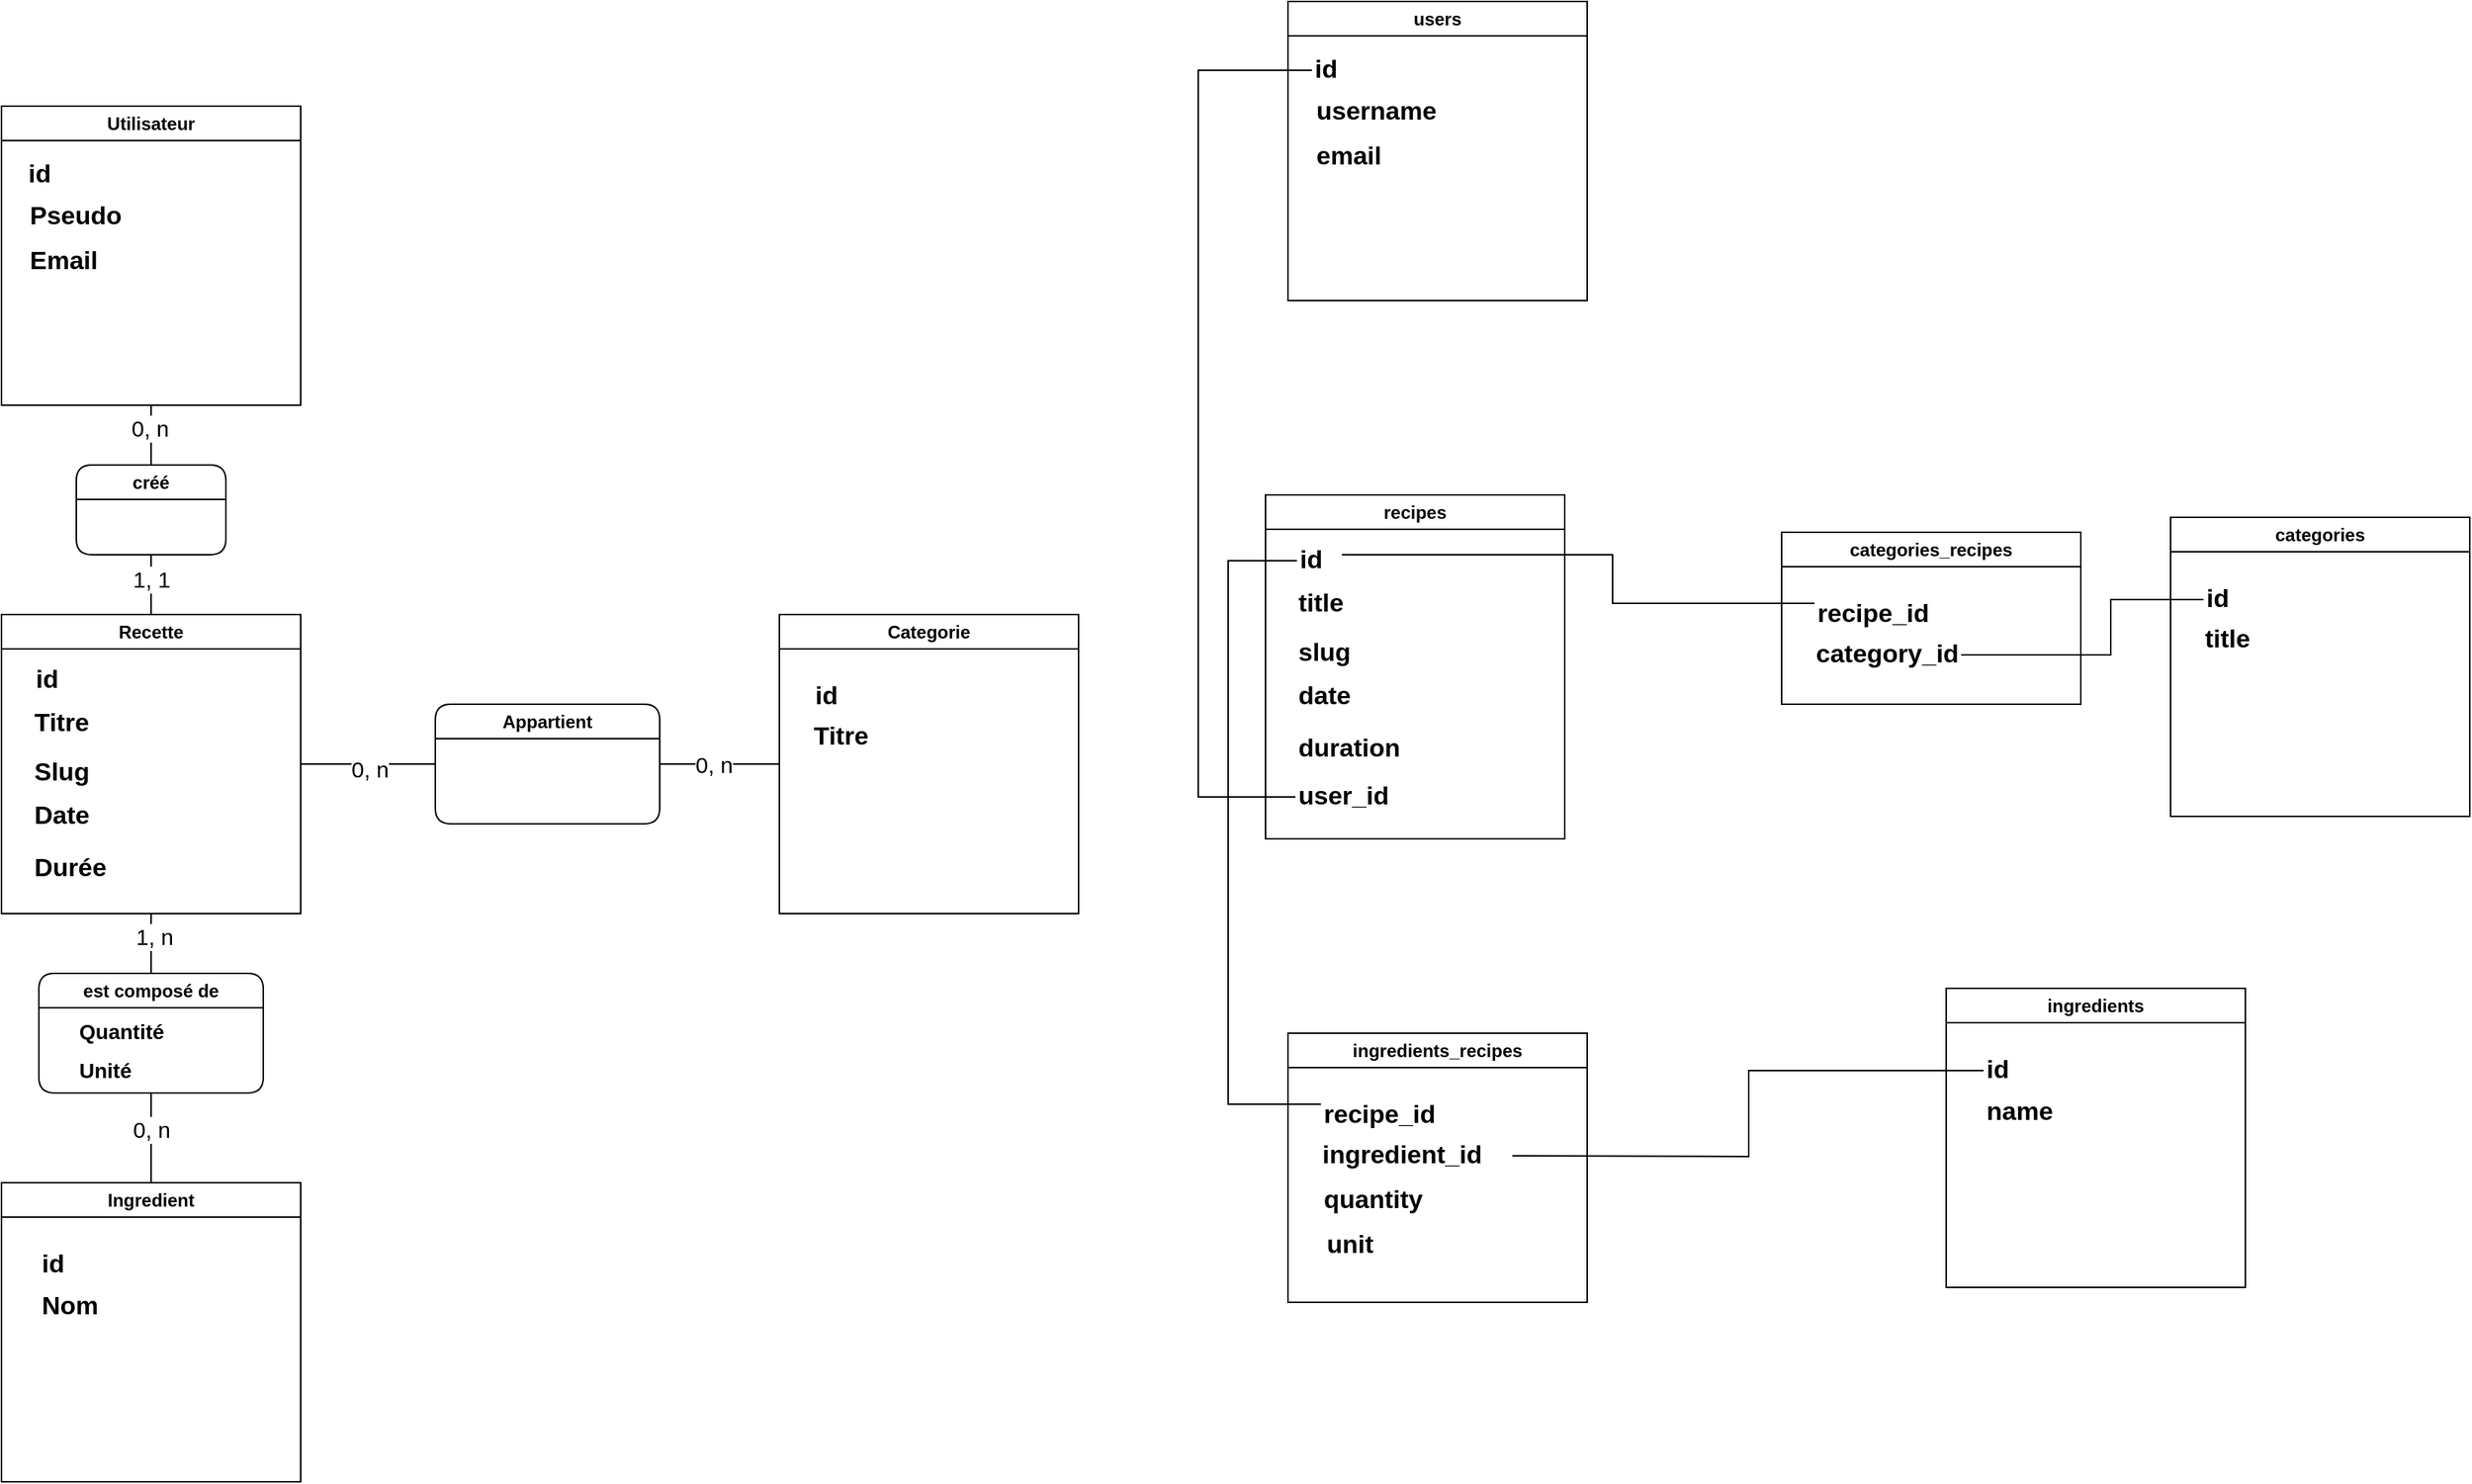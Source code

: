 <mxfile version="28.2.7">
  <diagram name="Page-1" id="WDIW8pUM6SgQWyEJip3x">
    <mxGraphModel dx="786" dy="417" grid="1" gridSize="10" guides="1" tooltips="1" connect="1" arrows="1" fold="1" page="1" pageScale="1" pageWidth="827" pageHeight="1169" math="0" shadow="0">
      <root>
        <mxCell id="0" />
        <mxCell id="1" parent="0" />
        <mxCell id="9S631iGWxeNeRSICMKRO-4" style="edgeStyle=orthogonalEdgeStyle;rounded=0;orthogonalLoop=1;jettySize=auto;html=1;entryX=0;entryY=0.5;entryDx=0;entryDy=0;endArrow=none;endFill=0;" parent="1" source="9S631iGWxeNeRSICMKRO-1" target="9S631iGWxeNeRSICMKRO-2" edge="1">
          <mxGeometry relative="1" as="geometry" />
        </mxCell>
        <mxCell id="9S631iGWxeNeRSICMKRO-26" value="0, n" style="edgeLabel;html=1;align=center;verticalAlign=middle;resizable=0;points=[];fontSize=15;" parent="9S631iGWxeNeRSICMKRO-4" vertex="1" connectable="0">
          <mxGeometry x="0.019" y="-3" relative="1" as="geometry">
            <mxPoint as="offset" />
          </mxGeometry>
        </mxCell>
        <mxCell id="9S631iGWxeNeRSICMKRO-8" style="edgeStyle=orthogonalEdgeStyle;rounded=0;orthogonalLoop=1;jettySize=auto;html=1;entryX=0.5;entryY=0;entryDx=0;entryDy=0;endArrow=none;endFill=0;" parent="1" source="9S631iGWxeNeRSICMKRO-1" target="9S631iGWxeNeRSICMKRO-7" edge="1">
          <mxGeometry relative="1" as="geometry" />
        </mxCell>
        <mxCell id="9S631iGWxeNeRSICMKRO-31" value="1, n" style="edgeLabel;html=1;align=center;verticalAlign=middle;resizable=0;points=[];fontSize=15;" parent="9S631iGWxeNeRSICMKRO-8" vertex="1" connectable="0">
          <mxGeometry x="-0.264" y="2" relative="1" as="geometry">
            <mxPoint as="offset" />
          </mxGeometry>
        </mxCell>
        <mxCell id="9S631iGWxeNeRSICMKRO-1" value="Recette" style="swimlane;whiteSpace=wrap;html=1;" parent="1" vertex="1">
          <mxGeometry x="60" y="430" width="200" height="200" as="geometry" />
        </mxCell>
        <mxCell id="9S631iGWxeNeRSICMKRO-16" value="Titre" style="text;html=1;whiteSpace=wrap;strokeColor=none;fillColor=none;align=left;verticalAlign=middle;rounded=0;fontSize=17;fontStyle=1" parent="9S631iGWxeNeRSICMKRO-1" vertex="1">
          <mxGeometry x="20" y="58" width="60" height="30" as="geometry" />
        </mxCell>
        <mxCell id="9S631iGWxeNeRSICMKRO-17" value="Slug" style="text;html=1;whiteSpace=wrap;strokeColor=none;fillColor=none;align=left;verticalAlign=middle;rounded=0;fontSize=17;fontStyle=1" parent="9S631iGWxeNeRSICMKRO-1" vertex="1">
          <mxGeometry x="20" y="91" width="60" height="30" as="geometry" />
        </mxCell>
        <mxCell id="9S631iGWxeNeRSICMKRO-18" value="Durée" style="text;html=1;whiteSpace=wrap;strokeColor=none;fillColor=none;align=left;verticalAlign=middle;rounded=0;fontSize=17;fontStyle=1" parent="9S631iGWxeNeRSICMKRO-1" vertex="1">
          <mxGeometry x="20" y="155" width="60" height="30" as="geometry" />
        </mxCell>
        <mxCell id="9S631iGWxeNeRSICMKRO-19" value="Date" style="text;html=1;whiteSpace=wrap;strokeColor=none;fillColor=none;align=left;verticalAlign=middle;rounded=0;fontSize=17;fontStyle=1" parent="9S631iGWxeNeRSICMKRO-1" vertex="1">
          <mxGeometry x="20" y="120" width="60" height="30" as="geometry" />
        </mxCell>
        <mxCell id="9S631iGWxeNeRSICMKRO-33" value="id" style="text;html=1;whiteSpace=wrap;strokeColor=none;fillColor=none;align=left;verticalAlign=middle;rounded=0;fontSize=17;fontStyle=1" parent="9S631iGWxeNeRSICMKRO-1" vertex="1">
          <mxGeometry x="21" y="29" width="60" height="30" as="geometry" />
        </mxCell>
        <mxCell id="9S631iGWxeNeRSICMKRO-5" style="edgeStyle=orthogonalEdgeStyle;rounded=0;orthogonalLoop=1;jettySize=auto;html=1;entryX=0;entryY=0.5;entryDx=0;entryDy=0;endArrow=none;endFill=0;" parent="1" source="9S631iGWxeNeRSICMKRO-2" target="9S631iGWxeNeRSICMKRO-3" edge="1">
          <mxGeometry relative="1" as="geometry" />
        </mxCell>
        <mxCell id="9S631iGWxeNeRSICMKRO-27" value="0, n" style="edgeLabel;html=1;align=center;verticalAlign=middle;resizable=0;points=[];fontSize=15;" parent="9S631iGWxeNeRSICMKRO-5" vertex="1" connectable="0">
          <mxGeometry x="-0.104" relative="1" as="geometry">
            <mxPoint as="offset" />
          </mxGeometry>
        </mxCell>
        <mxCell id="9S631iGWxeNeRSICMKRO-2" value="Appartient" style="swimlane;whiteSpace=wrap;html=1;rounded=1;" parent="1" vertex="1">
          <mxGeometry x="350" y="490" width="150" height="80" as="geometry" />
        </mxCell>
        <mxCell id="9S631iGWxeNeRSICMKRO-3" value="Categorie" style="swimlane;whiteSpace=wrap;html=1;" parent="1" vertex="1">
          <mxGeometry x="580" y="430" width="200" height="200" as="geometry" />
        </mxCell>
        <mxCell id="9S631iGWxeNeRSICMKRO-23" value="id" style="text;html=1;whiteSpace=wrap;strokeColor=none;fillColor=none;align=left;verticalAlign=middle;rounded=0;fontSize=17;fontStyle=1" parent="9S631iGWxeNeRSICMKRO-3" vertex="1">
          <mxGeometry x="22" y="40" width="60" height="30" as="geometry" />
        </mxCell>
        <mxCell id="9S631iGWxeNeRSICMKRO-35" value="Titre" style="text;html=1;whiteSpace=wrap;strokeColor=none;fillColor=none;align=left;verticalAlign=middle;rounded=0;fontSize=17;fontStyle=1" parent="9S631iGWxeNeRSICMKRO-3" vertex="1">
          <mxGeometry x="21" y="67" width="60" height="30" as="geometry" />
        </mxCell>
        <mxCell id="9S631iGWxeNeRSICMKRO-6" value="Ingredient" style="swimlane;whiteSpace=wrap;html=1;" parent="1" vertex="1">
          <mxGeometry x="60" y="810" width="200" height="200" as="geometry" />
        </mxCell>
        <mxCell id="9S631iGWxeNeRSICMKRO-20" value="id" style="text;html=1;whiteSpace=wrap;strokeColor=none;fillColor=none;align=left;verticalAlign=middle;rounded=0;fontSize=17;fontStyle=1" parent="9S631iGWxeNeRSICMKRO-6" vertex="1">
          <mxGeometry x="25" y="40" width="60" height="30" as="geometry" />
        </mxCell>
        <mxCell id="9S631iGWxeNeRSICMKRO-36" value="Nom" style="text;html=1;whiteSpace=wrap;strokeColor=none;fillColor=none;align=left;verticalAlign=middle;rounded=0;fontSize=17;fontStyle=1" parent="9S631iGWxeNeRSICMKRO-6" vertex="1">
          <mxGeometry x="25" y="68" width="60" height="30" as="geometry" />
        </mxCell>
        <mxCell id="9S631iGWxeNeRSICMKRO-9" style="edgeStyle=orthogonalEdgeStyle;rounded=0;orthogonalLoop=1;jettySize=auto;html=1;entryX=0.5;entryY=0;entryDx=0;entryDy=0;endArrow=none;endFill=0;" parent="1" source="9S631iGWxeNeRSICMKRO-7" target="9S631iGWxeNeRSICMKRO-6" edge="1">
          <mxGeometry relative="1" as="geometry" />
        </mxCell>
        <mxCell id="9S631iGWxeNeRSICMKRO-32" value="0, n" style="edgeLabel;html=1;align=center;verticalAlign=middle;resizable=0;points=[];fontSize=15;" parent="9S631iGWxeNeRSICMKRO-9" vertex="1" connectable="0">
          <mxGeometry x="-0.193" relative="1" as="geometry">
            <mxPoint as="offset" />
          </mxGeometry>
        </mxCell>
        <mxCell id="9S631iGWxeNeRSICMKRO-7" value="est composé de" style="swimlane;whiteSpace=wrap;html=1;rounded=1;" parent="1" vertex="1">
          <mxGeometry x="85" y="670" width="150" height="80" as="geometry" />
        </mxCell>
        <mxCell id="9S631iGWxeNeRSICMKRO-21" value="Quantité" style="text;html=1;whiteSpace=wrap;strokeColor=none;fillColor=none;align=left;verticalAlign=middle;rounded=0;fontSize=14;fontStyle=1" parent="9S631iGWxeNeRSICMKRO-7" vertex="1">
          <mxGeometry x="25" y="24" width="60" height="30" as="geometry" />
        </mxCell>
        <mxCell id="9S631iGWxeNeRSICMKRO-22" value="Unité" style="text;html=1;whiteSpace=wrap;strokeColor=none;fillColor=none;align=left;verticalAlign=middle;rounded=0;fontSize=14;fontStyle=1" parent="9S631iGWxeNeRSICMKRO-7" vertex="1">
          <mxGeometry x="25" y="50" width="60" height="30" as="geometry" />
        </mxCell>
        <mxCell id="9S631iGWxeNeRSICMKRO-12" style="edgeStyle=orthogonalEdgeStyle;rounded=0;orthogonalLoop=1;jettySize=auto;html=1;entryX=0.5;entryY=0;entryDx=0;entryDy=0;endArrow=none;endFill=0;" parent="1" source="9S631iGWxeNeRSICMKRO-10" target="9S631iGWxeNeRSICMKRO-11" edge="1">
          <mxGeometry relative="1" as="geometry" />
        </mxCell>
        <mxCell id="9S631iGWxeNeRSICMKRO-28" value="0, n" style="edgeLabel;html=1;align=center;verticalAlign=middle;resizable=0;points=[];fontSize=15;" parent="9S631iGWxeNeRSICMKRO-12" vertex="1" connectable="0">
          <mxGeometry x="-0.264" y="-1" relative="1" as="geometry">
            <mxPoint as="offset" />
          </mxGeometry>
        </mxCell>
        <mxCell id="9S631iGWxeNeRSICMKRO-10" value="Utilisateur" style="swimlane;whiteSpace=wrap;html=1;startSize=23;" parent="1" vertex="1">
          <mxGeometry x="60" y="90" width="200" height="200" as="geometry" />
        </mxCell>
        <mxCell id="9S631iGWxeNeRSICMKRO-14" value="Pseudo" style="text;html=1;whiteSpace=wrap;strokeColor=none;fillColor=none;align=left;verticalAlign=middle;rounded=0;fontSize=17;fontStyle=1" parent="9S631iGWxeNeRSICMKRO-10" vertex="1">
          <mxGeometry x="17" y="59" width="60" height="30" as="geometry" />
        </mxCell>
        <mxCell id="9S631iGWxeNeRSICMKRO-15" value="Email" style="text;html=1;whiteSpace=wrap;strokeColor=none;fillColor=none;align=left;verticalAlign=middle;rounded=0;fontSize=17;fontStyle=1" parent="9S631iGWxeNeRSICMKRO-10" vertex="1">
          <mxGeometry x="17" y="89" width="60" height="30" as="geometry" />
        </mxCell>
        <mxCell id="9S631iGWxeNeRSICMKRO-34" value="id" style="text;html=1;whiteSpace=wrap;strokeColor=none;fillColor=none;align=left;verticalAlign=middle;rounded=0;fontSize=17;fontStyle=1" parent="9S631iGWxeNeRSICMKRO-10" vertex="1">
          <mxGeometry x="16" y="31" width="60" height="30" as="geometry" />
        </mxCell>
        <mxCell id="9S631iGWxeNeRSICMKRO-13" style="edgeStyle=orthogonalEdgeStyle;rounded=0;orthogonalLoop=1;jettySize=auto;html=1;entryX=0.5;entryY=0;entryDx=0;entryDy=0;endArrow=none;endFill=0;" parent="1" source="9S631iGWxeNeRSICMKRO-11" target="9S631iGWxeNeRSICMKRO-1" edge="1">
          <mxGeometry relative="1" as="geometry" />
        </mxCell>
        <mxCell id="9S631iGWxeNeRSICMKRO-30" value="1, 1" style="edgeLabel;html=1;align=center;verticalAlign=middle;resizable=0;points=[];fontSize=15;" parent="9S631iGWxeNeRSICMKRO-13" vertex="1" connectable="0">
          <mxGeometry x="-0.193" relative="1" as="geometry">
            <mxPoint as="offset" />
          </mxGeometry>
        </mxCell>
        <mxCell id="9S631iGWxeNeRSICMKRO-11" value="créé" style="swimlane;whiteSpace=wrap;html=1;rounded=1;" parent="1" vertex="1">
          <mxGeometry x="110" y="330" width="100" height="60" as="geometry" />
        </mxCell>
        <mxCell id="9S631iGWxeNeRSICMKRO-37" value="users" style="swimlane;whiteSpace=wrap;html=1;startSize=23;" parent="1" vertex="1">
          <mxGeometry x="920" y="20" width="200" height="200" as="geometry" />
        </mxCell>
        <mxCell id="9S631iGWxeNeRSICMKRO-38" value="username" style="text;html=1;whiteSpace=wrap;strokeColor=none;fillColor=none;align=left;verticalAlign=middle;rounded=0;fontSize=17;fontStyle=1" parent="9S631iGWxeNeRSICMKRO-37" vertex="1">
          <mxGeometry x="17" y="59" width="60" height="30" as="geometry" />
        </mxCell>
        <mxCell id="9S631iGWxeNeRSICMKRO-39" value="email" style="text;html=1;whiteSpace=wrap;strokeColor=none;fillColor=none;align=left;verticalAlign=middle;rounded=0;fontSize=17;fontStyle=1" parent="9S631iGWxeNeRSICMKRO-37" vertex="1">
          <mxGeometry x="17" y="89" width="60" height="30" as="geometry" />
        </mxCell>
        <mxCell id="9S631iGWxeNeRSICMKRO-40" value="id" style="text;html=1;whiteSpace=wrap;strokeColor=none;fillColor=none;align=left;verticalAlign=middle;rounded=0;fontSize=17;fontStyle=1" parent="9S631iGWxeNeRSICMKRO-37" vertex="1">
          <mxGeometry x="16" y="31" width="60" height="30" as="geometry" />
        </mxCell>
        <mxCell id="9S631iGWxeNeRSICMKRO-41" value="recipes" style="swimlane;whiteSpace=wrap;html=1;startSize=23;" parent="1" vertex="1">
          <mxGeometry x="905" y="350" width="200" height="230" as="geometry" />
        </mxCell>
        <mxCell id="9S631iGWxeNeRSICMKRO-42" value="title" style="text;html=1;whiteSpace=wrap;strokeColor=none;fillColor=none;align=left;verticalAlign=middle;rounded=0;fontSize=17;fontStyle=1" parent="9S631iGWxeNeRSICMKRO-41" vertex="1">
          <mxGeometry x="20" y="58" width="60" height="30" as="geometry" />
        </mxCell>
        <mxCell id="9S631iGWxeNeRSICMKRO-43" value="slug" style="text;html=1;whiteSpace=wrap;strokeColor=none;fillColor=none;align=left;verticalAlign=middle;rounded=0;fontSize=17;fontStyle=1" parent="9S631iGWxeNeRSICMKRO-41" vertex="1">
          <mxGeometry x="20" y="91" width="60" height="30" as="geometry" />
        </mxCell>
        <mxCell id="9S631iGWxeNeRSICMKRO-44" value="duration" style="text;html=1;whiteSpace=wrap;strokeColor=none;fillColor=none;align=left;verticalAlign=middle;rounded=0;fontSize=17;fontStyle=1" parent="9S631iGWxeNeRSICMKRO-41" vertex="1">
          <mxGeometry x="20" y="155" width="60" height="30" as="geometry" />
        </mxCell>
        <mxCell id="9S631iGWxeNeRSICMKRO-45" value="date" style="text;html=1;whiteSpace=wrap;strokeColor=none;fillColor=none;align=left;verticalAlign=middle;rounded=0;fontSize=17;fontStyle=1" parent="9S631iGWxeNeRSICMKRO-41" vertex="1">
          <mxGeometry x="20" y="120" width="60" height="30" as="geometry" />
        </mxCell>
        <mxCell id="9S631iGWxeNeRSICMKRO-46" value="id" style="text;html=1;whiteSpace=wrap;strokeColor=none;fillColor=none;align=left;verticalAlign=middle;rounded=0;fontSize=17;fontStyle=1" parent="9S631iGWxeNeRSICMKRO-41" vertex="1">
          <mxGeometry x="21" y="29" width="60" height="30" as="geometry" />
        </mxCell>
        <mxCell id="9S631iGWxeNeRSICMKRO-53" value="user_id" style="text;html=1;whiteSpace=wrap;strokeColor=none;fillColor=none;align=left;verticalAlign=middle;rounded=0;fontSize=17;fontStyle=1" parent="9S631iGWxeNeRSICMKRO-41" vertex="1">
          <mxGeometry x="20" y="187" width="60" height="30" as="geometry" />
        </mxCell>
        <mxCell id="9S631iGWxeNeRSICMKRO-47" value="categories" style="swimlane;whiteSpace=wrap;html=1;" parent="1" vertex="1">
          <mxGeometry x="1510" y="365" width="200" height="200" as="geometry" />
        </mxCell>
        <mxCell id="9S631iGWxeNeRSICMKRO-48" value="id" style="text;html=1;whiteSpace=wrap;strokeColor=none;fillColor=none;align=left;verticalAlign=middle;rounded=0;fontSize=17;fontStyle=1" parent="9S631iGWxeNeRSICMKRO-47" vertex="1">
          <mxGeometry x="22" y="40" width="60" height="30" as="geometry" />
        </mxCell>
        <mxCell id="9S631iGWxeNeRSICMKRO-49" value="title" style="text;html=1;whiteSpace=wrap;strokeColor=none;fillColor=none;align=left;verticalAlign=middle;rounded=0;fontSize=17;fontStyle=1" parent="9S631iGWxeNeRSICMKRO-47" vertex="1">
          <mxGeometry x="21" y="67" width="60" height="30" as="geometry" />
        </mxCell>
        <mxCell id="9S631iGWxeNeRSICMKRO-50" value="ingredients" style="swimlane;whiteSpace=wrap;html=1;" parent="1" vertex="1">
          <mxGeometry x="1360" y="680" width="200" height="200" as="geometry" />
        </mxCell>
        <mxCell id="9S631iGWxeNeRSICMKRO-51" value="id" style="text;html=1;whiteSpace=wrap;strokeColor=none;fillColor=none;align=left;verticalAlign=middle;rounded=0;fontSize=17;fontStyle=1" parent="9S631iGWxeNeRSICMKRO-50" vertex="1">
          <mxGeometry x="25" y="40" width="60" height="30" as="geometry" />
        </mxCell>
        <mxCell id="9S631iGWxeNeRSICMKRO-52" value="name" style="text;html=1;whiteSpace=wrap;strokeColor=none;fillColor=none;align=left;verticalAlign=middle;rounded=0;fontSize=17;fontStyle=1" parent="9S631iGWxeNeRSICMKRO-50" vertex="1">
          <mxGeometry x="25" y="68" width="60" height="30" as="geometry" />
        </mxCell>
        <mxCell id="9S631iGWxeNeRSICMKRO-55" style="edgeStyle=orthogonalEdgeStyle;rounded=0;orthogonalLoop=1;jettySize=auto;html=1;entryX=0;entryY=0.5;entryDx=0;entryDy=0;endArrow=none;endFill=0;" parent="1" source="9S631iGWxeNeRSICMKRO-53" target="9S631iGWxeNeRSICMKRO-40" edge="1">
          <mxGeometry relative="1" as="geometry">
            <Array as="points">
              <mxPoint x="860" y="552" />
              <mxPoint x="860" y="66" />
            </Array>
          </mxGeometry>
        </mxCell>
        <mxCell id="9S631iGWxeNeRSICMKRO-56" value="categories_recipes" style="swimlane;whiteSpace=wrap;html=1;" parent="1" vertex="1">
          <mxGeometry x="1250" y="375" width="200" height="115" as="geometry" />
        </mxCell>
        <mxCell id="9S631iGWxeNeRSICMKRO-57" value="recipe_id" style="text;html=1;whiteSpace=wrap;strokeColor=none;fillColor=none;align=left;verticalAlign=middle;rounded=0;fontSize=17;fontStyle=1" parent="9S631iGWxeNeRSICMKRO-56" vertex="1">
          <mxGeometry x="22" y="40" width="60" height="30" as="geometry" />
        </mxCell>
        <mxCell id="9S631iGWxeNeRSICMKRO-58" value="category_id" style="text;html=1;whiteSpace=wrap;strokeColor=none;fillColor=none;align=left;verticalAlign=middle;rounded=0;fontSize=17;fontStyle=1" parent="9S631iGWxeNeRSICMKRO-56" vertex="1">
          <mxGeometry x="21" y="67" width="60" height="30" as="geometry" />
        </mxCell>
        <mxCell id="9S631iGWxeNeRSICMKRO-59" style="edgeStyle=orthogonalEdgeStyle;rounded=0;orthogonalLoop=1;jettySize=auto;html=1;entryX=0;entryY=0.25;entryDx=0;entryDy=0;endArrow=none;endFill=0;" parent="1" target="9S631iGWxeNeRSICMKRO-57" edge="1">
          <mxGeometry relative="1" as="geometry">
            <mxPoint x="970" y="390" as="sourcePoint" />
            <Array as="points">
              <mxPoint x="956" y="390" />
              <mxPoint x="1137" y="390" />
              <mxPoint x="1137" y="423" />
            </Array>
          </mxGeometry>
        </mxCell>
        <mxCell id="9S631iGWxeNeRSICMKRO-60" style="edgeStyle=orthogonalEdgeStyle;rounded=0;orthogonalLoop=1;jettySize=auto;html=1;entryX=0;entryY=0.5;entryDx=0;entryDy=0;endArrow=none;endFill=0;" parent="1" target="9S631iGWxeNeRSICMKRO-48" edge="1">
          <mxGeometry relative="1" as="geometry">
            <mxPoint x="1370" y="457" as="sourcePoint" />
            <Array as="points">
              <mxPoint x="1470" y="457" />
              <mxPoint x="1470" y="420" />
            </Array>
          </mxGeometry>
        </mxCell>
        <mxCell id="9S631iGWxeNeRSICMKRO-61" value="ingredients_recipes" style="swimlane;whiteSpace=wrap;html=1;" parent="1" vertex="1">
          <mxGeometry x="920" y="710" width="200" height="180" as="geometry" />
        </mxCell>
        <mxCell id="9S631iGWxeNeRSICMKRO-62" value="recipe_id" style="text;html=1;whiteSpace=wrap;strokeColor=none;fillColor=none;align=left;verticalAlign=middle;rounded=0;fontSize=17;fontStyle=1" parent="9S631iGWxeNeRSICMKRO-61" vertex="1">
          <mxGeometry x="22" y="40" width="60" height="30" as="geometry" />
        </mxCell>
        <mxCell id="9S631iGWxeNeRSICMKRO-63" value="ingredient_id" style="text;html=1;whiteSpace=wrap;strokeColor=none;fillColor=none;align=left;verticalAlign=middle;rounded=0;fontSize=17;fontStyle=1" parent="9S631iGWxeNeRSICMKRO-61" vertex="1">
          <mxGeometry x="21" y="67" width="60" height="30" as="geometry" />
        </mxCell>
        <mxCell id="9S631iGWxeNeRSICMKRO-66" value="quantity" style="text;html=1;whiteSpace=wrap;strokeColor=none;fillColor=none;align=left;verticalAlign=middle;rounded=0;fontSize=17;fontStyle=1" parent="9S631iGWxeNeRSICMKRO-61" vertex="1">
          <mxGeometry x="22" y="97" width="60" height="30" as="geometry" />
        </mxCell>
        <mxCell id="9S631iGWxeNeRSICMKRO-67" value="unit" style="text;html=1;whiteSpace=wrap;strokeColor=none;fillColor=none;align=left;verticalAlign=middle;rounded=0;fontSize=17;fontStyle=1" parent="9S631iGWxeNeRSICMKRO-61" vertex="1">
          <mxGeometry x="24" y="127" width="60" height="30" as="geometry" />
        </mxCell>
        <mxCell id="9S631iGWxeNeRSICMKRO-64" style="edgeStyle=orthogonalEdgeStyle;rounded=0;orthogonalLoop=1;jettySize=auto;html=1;entryX=0;entryY=0.25;entryDx=0;entryDy=0;endArrow=none;endFill=0;" parent="1" source="9S631iGWxeNeRSICMKRO-46" target="9S631iGWxeNeRSICMKRO-62" edge="1">
          <mxGeometry relative="1" as="geometry">
            <Array as="points">
              <mxPoint x="880" y="394" />
              <mxPoint x="880" y="757" />
            </Array>
          </mxGeometry>
        </mxCell>
        <mxCell id="9S631iGWxeNeRSICMKRO-65" style="edgeStyle=orthogonalEdgeStyle;rounded=0;orthogonalLoop=1;jettySize=auto;html=1;entryX=0;entryY=0.5;entryDx=0;entryDy=0;endArrow=none;endFill=0;" parent="1" target="9S631iGWxeNeRSICMKRO-51" edge="1">
          <mxGeometry relative="1" as="geometry">
            <mxPoint x="1070" y="792" as="sourcePoint" />
          </mxGeometry>
        </mxCell>
      </root>
    </mxGraphModel>
  </diagram>
</mxfile>
